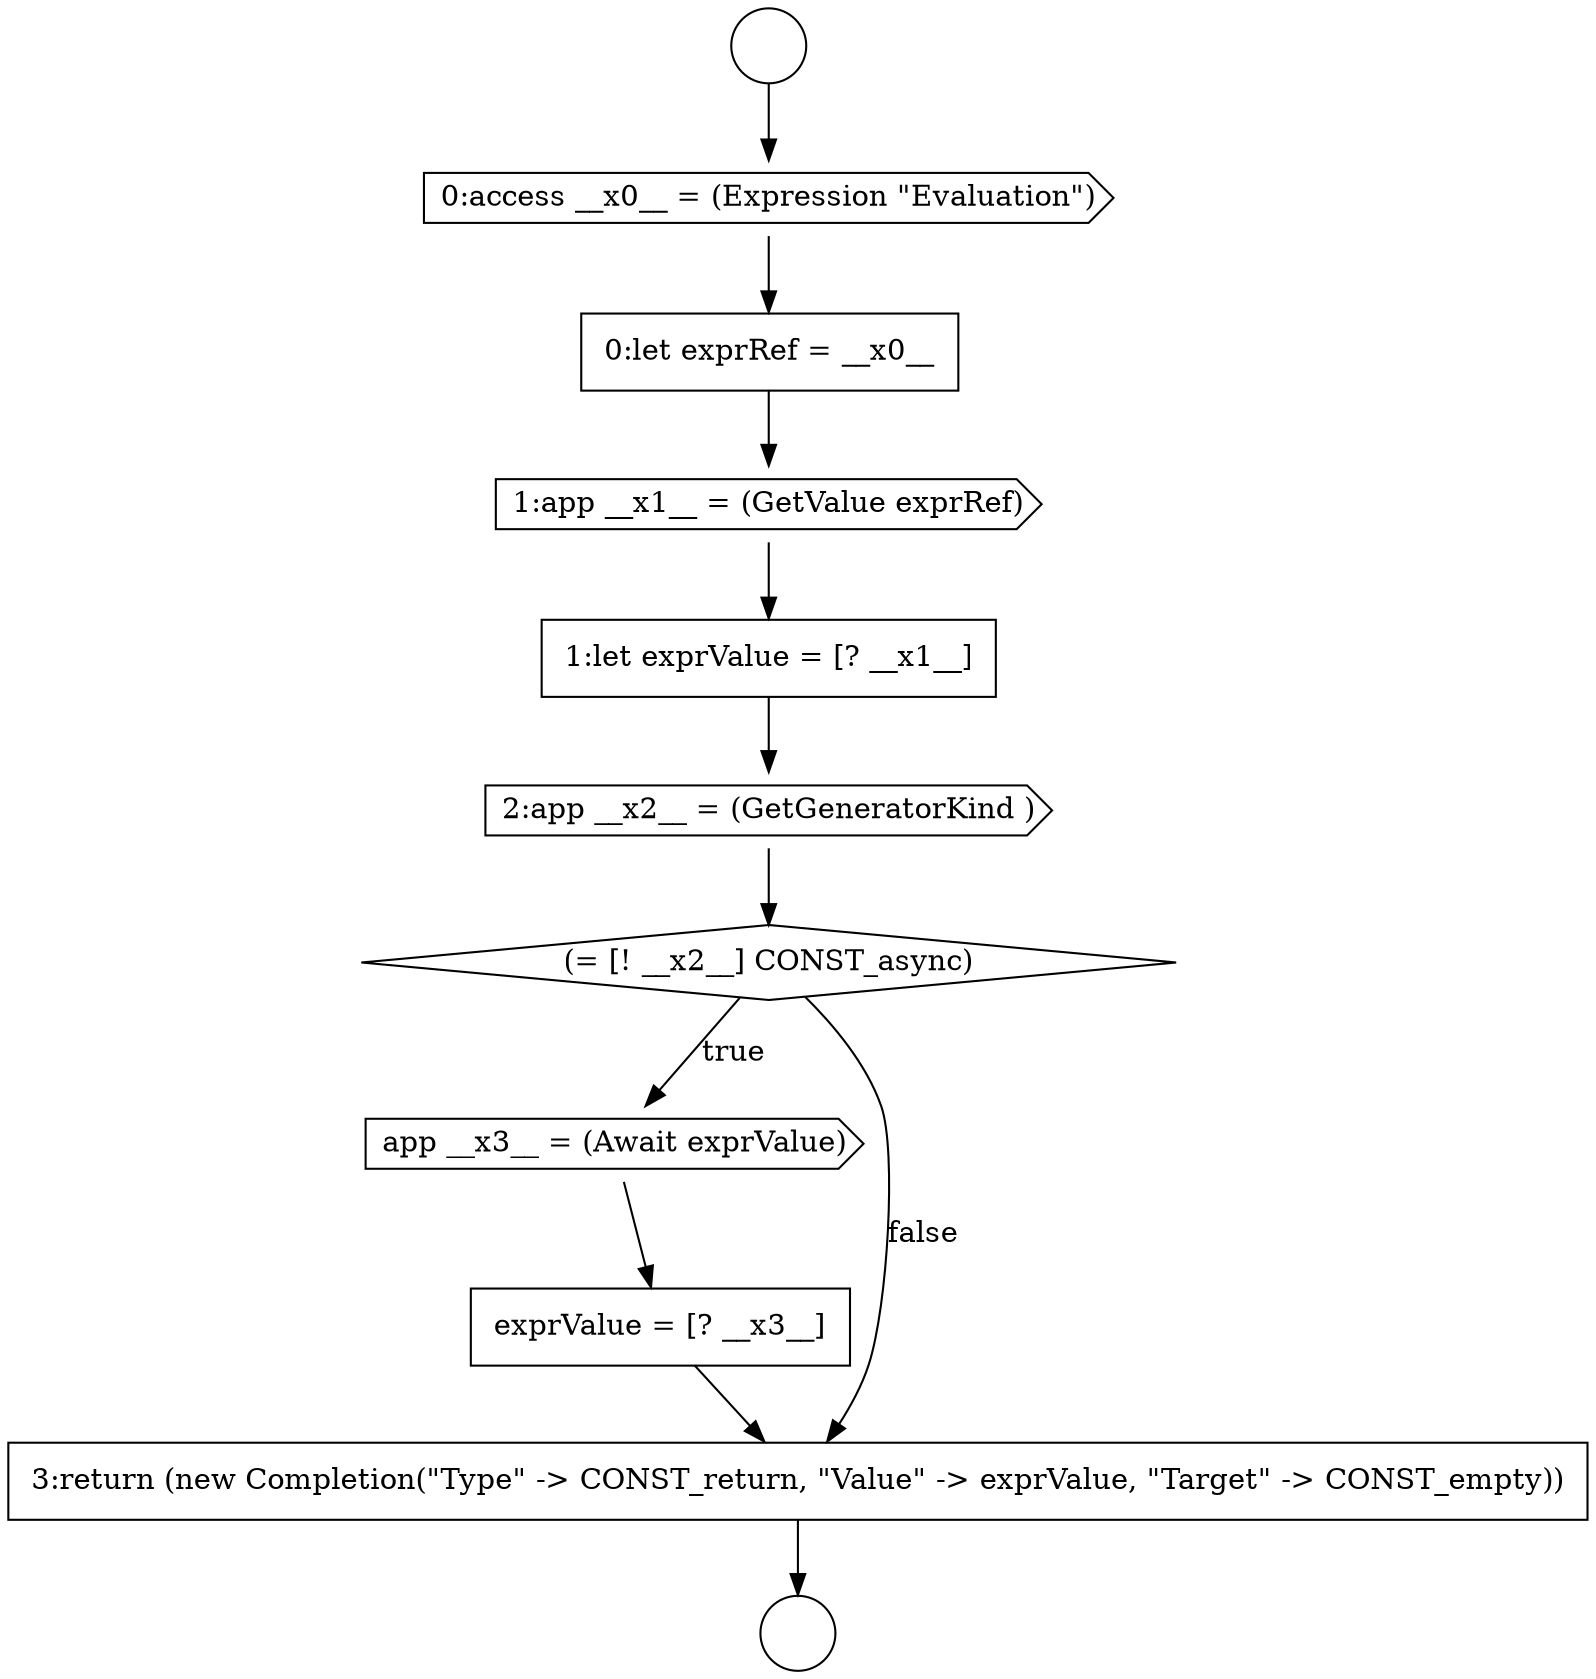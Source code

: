 digraph {
  node7332 [shape=cds, label=<<font color="black">app __x3__ = (Await exprValue)</font>> color="black" fillcolor="white" style=filled]
  node7326 [shape=cds, label=<<font color="black">0:access __x0__ = (Expression &quot;Evaluation&quot;)</font>> color="black" fillcolor="white" style=filled]
  node7325 [shape=circle label=" " color="black" fillcolor="white" style=filled]
  node7329 [shape=none, margin=0, label=<<font color="black">
    <table border="0" cellborder="1" cellspacing="0" cellpadding="10">
      <tr><td align="left">1:let exprValue = [? __x1__]</td></tr>
    </table>
  </font>> color="black" fillcolor="white" style=filled]
  node7333 [shape=none, margin=0, label=<<font color="black">
    <table border="0" cellborder="1" cellspacing="0" cellpadding="10">
      <tr><td align="left">exprValue = [? __x3__]</td></tr>
    </table>
  </font>> color="black" fillcolor="white" style=filled]
  node7331 [shape=diamond, label=<<font color="black">(= [! __x2__] CONST_async)</font>> color="black" fillcolor="white" style=filled]
  node7327 [shape=none, margin=0, label=<<font color="black">
    <table border="0" cellborder="1" cellspacing="0" cellpadding="10">
      <tr><td align="left">0:let exprRef = __x0__</td></tr>
    </table>
  </font>> color="black" fillcolor="white" style=filled]
  node7328 [shape=cds, label=<<font color="black">1:app __x1__ = (GetValue exprRef)</font>> color="black" fillcolor="white" style=filled]
  node7330 [shape=cds, label=<<font color="black">2:app __x2__ = (GetGeneratorKind )</font>> color="black" fillcolor="white" style=filled]
  node7334 [shape=none, margin=0, label=<<font color="black">
    <table border="0" cellborder="1" cellspacing="0" cellpadding="10">
      <tr><td align="left">3:return (new Completion(&quot;Type&quot; -&gt; CONST_return, &quot;Value&quot; -&gt; exprValue, &quot;Target&quot; -&gt; CONST_empty))</td></tr>
    </table>
  </font>> color="black" fillcolor="white" style=filled]
  node7324 [shape=circle label=" " color="black" fillcolor="white" style=filled]
  node7329 -> node7330 [ color="black"]
  node7327 -> node7328 [ color="black"]
  node7328 -> node7329 [ color="black"]
  node7326 -> node7327 [ color="black"]
  node7330 -> node7331 [ color="black"]
  node7332 -> node7333 [ color="black"]
  node7331 -> node7332 [label=<<font color="black">true</font>> color="black"]
  node7331 -> node7334 [label=<<font color="black">false</font>> color="black"]
  node7334 -> node7325 [ color="black"]
  node7324 -> node7326 [ color="black"]
  node7333 -> node7334 [ color="black"]
}
